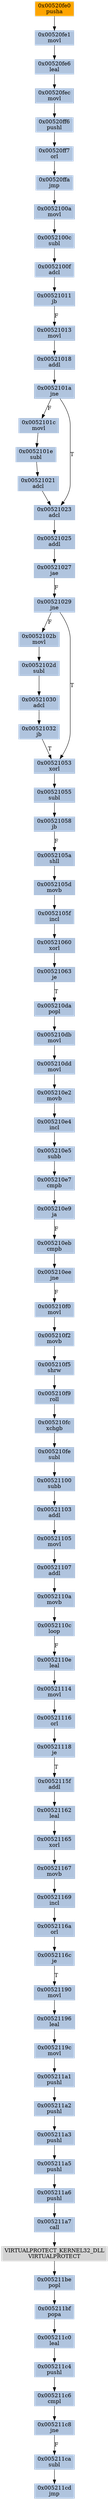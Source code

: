strict digraph G {
	graph [bgcolor=transparent,
		name=G
	];
	node [color=lightsteelblue,
		fillcolor=lightsteelblue,
		shape=rectangle,
		style=filled
	];
	"0x0052100c"	[label="0x0052100c
subl"];
	"0x0052100f"	[label="0x0052100f
adcl"];
	"0x0052100c" -> "0x0052100f"	[color="#000000"];
	"0x0052102d"	[label="0x0052102d
subl"];
	"0x00521030"	[label="0x00521030
adcl"];
	"0x0052102d" -> "0x00521030"	[color="#000000"];
	"0x005211ca"	[label="0x005211ca
subl"];
	"0x005211cd"	[label="0x005211cd
jmp"];
	"0x005211ca" -> "0x005211cd"	[color="#000000"];
	"0x00520ff6"	[label="0x00520ff6
pushl"];
	"0x00520ff7"	[label="0x00520ff7
orl"];
	"0x00520ff6" -> "0x00520ff7"	[color="#000000"];
	"0x00520fe6"	[label="0x00520fe6
leal"];
	"0x00520fec"	[label="0x00520fec
movl"];
	"0x00520fe6" -> "0x00520fec"	[color="#000000"];
	"0x005210e4"	[label="0x005210e4
incl"];
	"0x005210e5"	[label="0x005210e5
subb"];
	"0x005210e4" -> "0x005210e5"	[color="#000000"];
	"0x005211bf"	[label="0x005211bf
popa"];
	"0x005211c0"	[label="0x005211c0
leal"];
	"0x005211bf" -> "0x005211c0"	[color="#000000"];
	"0x00521058"	[label="0x00521058
jb"];
	"0x0052105a"	[label="0x0052105a
shll"];
	"0x00521058" -> "0x0052105a"	[color="#000000",
		label=F];
	"0x00521105"	[label="0x00521105
movl"];
	"0x00521107"	[label="0x00521107
addl"];
	"0x00521105" -> "0x00521107"	[color="#000000"];
	"0x005210fe"	[label="0x005210fe
subl"];
	"0x00521100"	[label="0x00521100
subb"];
	"0x005210fe" -> "0x00521100"	[color="#000000"];
	"0x00521103"	[label="0x00521103
addl"];
	"0x00521103" -> "0x00521105"	[color="#000000"];
	"0x005210f9"	[label="0x005210f9
roll"];
	"0x005210fc"	[label="0x005210fc
xchgb"];
	"0x005210f9" -> "0x005210fc"	[color="#000000"];
	"0x0052110e"	[label="0x0052110e
leal"];
	"0x00521114"	[label="0x00521114
movl"];
	"0x0052110e" -> "0x00521114"	[color="#000000"];
	"0x00521100" -> "0x00521103"	[color="#000000"];
	"0x00521196"	[label="0x00521196
leal"];
	"0x0052119c"	[label="0x0052119c
movl"];
	"0x00521196" -> "0x0052119c"	[color="#000000"];
	"0x00521029"	[label="0x00521029
jne"];
	"0x0052102b"	[label="0x0052102b
movl"];
	"0x00521029" -> "0x0052102b"	[color="#000000",
		label=F];
	"0x00521053"	[label="0x00521053
xorl"];
	"0x00521029" -> "0x00521053"	[color="#000000",
		label=T];
	"0x0052101a"	[label="0x0052101a
jne"];
	"0x0052101c"	[label="0x0052101c
movl"];
	"0x0052101a" -> "0x0052101c"	[color="#000000",
		label=F];
	"0x00521023"	[label="0x00521023
adcl"];
	"0x0052101a" -> "0x00521023"	[color="#000000",
		label=T];
	"0x0052101e"	[label="0x0052101e
subl"];
	"0x00521021"	[label="0x00521021
adcl"];
	"0x0052101e" -> "0x00521021"	[color="#000000"];
	VIRTUALPROTECT_KERNEL32_DLL	[color=lightgrey,
		fillcolor=lightgrey,
		label="VIRTUALPROTECT_KERNEL32_DLL
VIRTUALPROTECT"];
	"0x005211be"	[label="0x005211be
popl"];
	VIRTUALPROTECT_KERNEL32_DLL -> "0x005211be"	[color="#000000"];
	"0x00521116"	[label="0x00521116
orl"];
	"0x00521118"	[label="0x00521118
je"];
	"0x00521116" -> "0x00521118"	[color="#000000"];
	"0x005211a6"	[label="0x005211a6
pushl"];
	"0x005211a7"	[label="0x005211a7
call"];
	"0x005211a6" -> "0x005211a7"	[color="#000000"];
	"0x0052100a"	[label="0x0052100a
movl"];
	"0x0052100a" -> "0x0052100c"	[color="#000000"];
	"0x005211c8"	[label="0x005211c8
jne"];
	"0x005211c8" -> "0x005211ca"	[color="#000000",
		label=F];
	"0x00521165"	[label="0x00521165
xorl"];
	"0x00521167"	[label="0x00521167
movb"];
	"0x00521165" -> "0x00521167"	[color="#000000"];
	"0x0052110c"	[label="0x0052110c
loop"];
	"0x0052110c" -> "0x0052110e"	[color="#000000",
		label=F];
	"0x005210eb"	[label="0x005210eb
cmpb"];
	"0x005210ee"	[label="0x005210ee
jne"];
	"0x005210eb" -> "0x005210ee"	[color="#000000"];
	"0x005211be" -> "0x005211bf"	[color="#000000"];
	"0x00520fe0"	[color=lightgrey,
		fillcolor=orange,
		label="0x00520fe0
pusha"];
	"0x00520fe1"	[label="0x00520fe1
movl"];
	"0x00520fe0" -> "0x00520fe1"	[color="#000000"];
	"0x00520ffa"	[label="0x00520ffa
jmp"];
	"0x00520ffa" -> "0x0052100a"	[color="#000000"];
	"0x005211a1"	[label="0x005211a1
pushl"];
	"0x0052119c" -> "0x005211a1"	[color="#000000"];
	"0x005210e7"	[label="0x005210e7
cmpb"];
	"0x005210e9"	[label="0x005210e9
ja"];
	"0x005210e7" -> "0x005210e9"	[color="#000000"];
	"0x0052102b" -> "0x0052102d"	[color="#000000"];
	"0x005211c4"	[label="0x005211c4
pushl"];
	"0x005211c0" -> "0x005211c4"	[color="#000000"];
	"0x005211a2"	[label="0x005211a2
pushl"];
	"0x005211a1" -> "0x005211a2"	[color="#000000"];
	"0x00521169"	[label="0x00521169
incl"];
	"0x00521167" -> "0x00521169"	[color="#000000"];
	"0x0052105d"	[label="0x0052105d
movb"];
	"0x0052105f"	[label="0x0052105f
incl"];
	"0x0052105d" -> "0x0052105f"	[color="#000000"];
	"0x0052115f"	[label="0x0052115f
addl"];
	"0x00521162"	[label="0x00521162
leal"];
	"0x0052115f" -> "0x00521162"	[color="#000000"];
	"0x00520fe1" -> "0x00520fe6"	[color="#000000"];
	"0x00521063"	[label="0x00521063
je"];
	"0x005210da"	[label="0x005210da
popl"];
	"0x00521063" -> "0x005210da"	[color="#000000",
		label=T];
	"0x005211a3"	[label="0x005211a3
pushl"];
	"0x005211a2" -> "0x005211a3"	[color="#000000"];
	"0x00521018"	[label="0x00521018
addl"];
	"0x00521018" -> "0x0052101a"	[color="#000000"];
	"0x005211c6"	[label="0x005211c6
cmpl"];
	"0x005211c4" -> "0x005211c6"	[color="#000000"];
	"0x005210dd"	[label="0x005210dd
movl"];
	"0x005210e2"	[label="0x005210e2
movb"];
	"0x005210dd" -> "0x005210e2"	[color="#000000"];
	"0x0052116c"	[label="0x0052116c
je"];
	"0x00521190"	[label="0x00521190
movl"];
	"0x0052116c" -> "0x00521190"	[color="#000000",
		label=T];
	"0x005210f2"	[label="0x005210f2
movb"];
	"0x005210f5"	[label="0x005210f5
shrw"];
	"0x005210f2" -> "0x005210f5"	[color="#000000"];
	"0x00521011"	[label="0x00521011
jb"];
	"0x00521013"	[label="0x00521013
movl"];
	"0x00521011" -> "0x00521013"	[color="#000000",
		label=F];
	"0x005210f0"	[label="0x005210f0
movl"];
	"0x005210f0" -> "0x005210f2"	[color="#000000"];
	"0x0052110a"	[label="0x0052110a
movb"];
	"0x00521107" -> "0x0052110a"	[color="#000000"];
	"0x005210ee" -> "0x005210f0"	[color="#000000",
		label=F];
	"0x00521118" -> "0x0052115f"	[color="#000000",
		label=T];
	"0x0052105a" -> "0x0052105d"	[color="#000000"];
	"0x00521114" -> "0x00521116"	[color="#000000"];
	"0x0052116a"	[label="0x0052116a
orl"];
	"0x00521169" -> "0x0052116a"	[color="#000000"];
	"0x005211a5"	[label="0x005211a5
pushl"];
	"0x005211a3" -> "0x005211a5"	[color="#000000"];
	"0x00521162" -> "0x00521165"	[color="#000000"];
	"0x00520ff7" -> "0x00520ffa"	[color="#000000"];
	"0x00521190" -> "0x00521196"	[color="#000000"];
	"0x005210f5" -> "0x005210f9"	[color="#000000"];
	"0x0052100f" -> "0x00521011"	[color="#000000"];
	"0x0052101c" -> "0x0052101e"	[color="#000000"];
	"0x00521025"	[label="0x00521025
addl"];
	"0x00521027"	[label="0x00521027
jae"];
	"0x00521025" -> "0x00521027"	[color="#000000"];
	"0x0052110a" -> "0x0052110c"	[color="#000000"];
	"0x00521032"	[label="0x00521032
jb"];
	"0x00521032" -> "0x00521053"	[color="#000000",
		label=T];
	"0x005210e5" -> "0x005210e7"	[color="#000000"];
	"0x005210db"	[label="0x005210db
movl"];
	"0x005210db" -> "0x005210dd"	[color="#000000"];
	"0x005210fc" -> "0x005210fe"	[color="#000000"];
	"0x00521027" -> "0x00521029"	[color="#000000",
		label=F];
	"0x005211a7" -> VIRTUALPROTECT_KERNEL32_DLL	[color="#000000"];
	"0x00521030" -> "0x00521032"	[color="#000000"];
	"0x005211a5" -> "0x005211a6"	[color="#000000"];
	"0x00521055"	[label="0x00521055
subl"];
	"0x00521053" -> "0x00521055"	[color="#000000"];
	"0x00521013" -> "0x00521018"	[color="#000000"];
	"0x005210e2" -> "0x005210e4"	[color="#000000"];
	"0x00521060"	[label="0x00521060
xorl"];
	"0x00521060" -> "0x00521063"	[color="#000000"];
	"0x005211c6" -> "0x005211c8"	[color="#000000"];
	"0x005210e9" -> "0x005210eb"	[color="#000000",
		label=F];
	"0x005210da" -> "0x005210db"	[color="#000000"];
	"0x00520fec" -> "0x00520ff6"	[color="#000000"];
	"0x00521023" -> "0x00521025"	[color="#000000"];
	"0x00521021" -> "0x00521023"	[color="#000000"];
	"0x0052105f" -> "0x00521060"	[color="#000000"];
	"0x00521055" -> "0x00521058"	[color="#000000"];
	"0x0052116a" -> "0x0052116c"	[color="#000000"];
}
